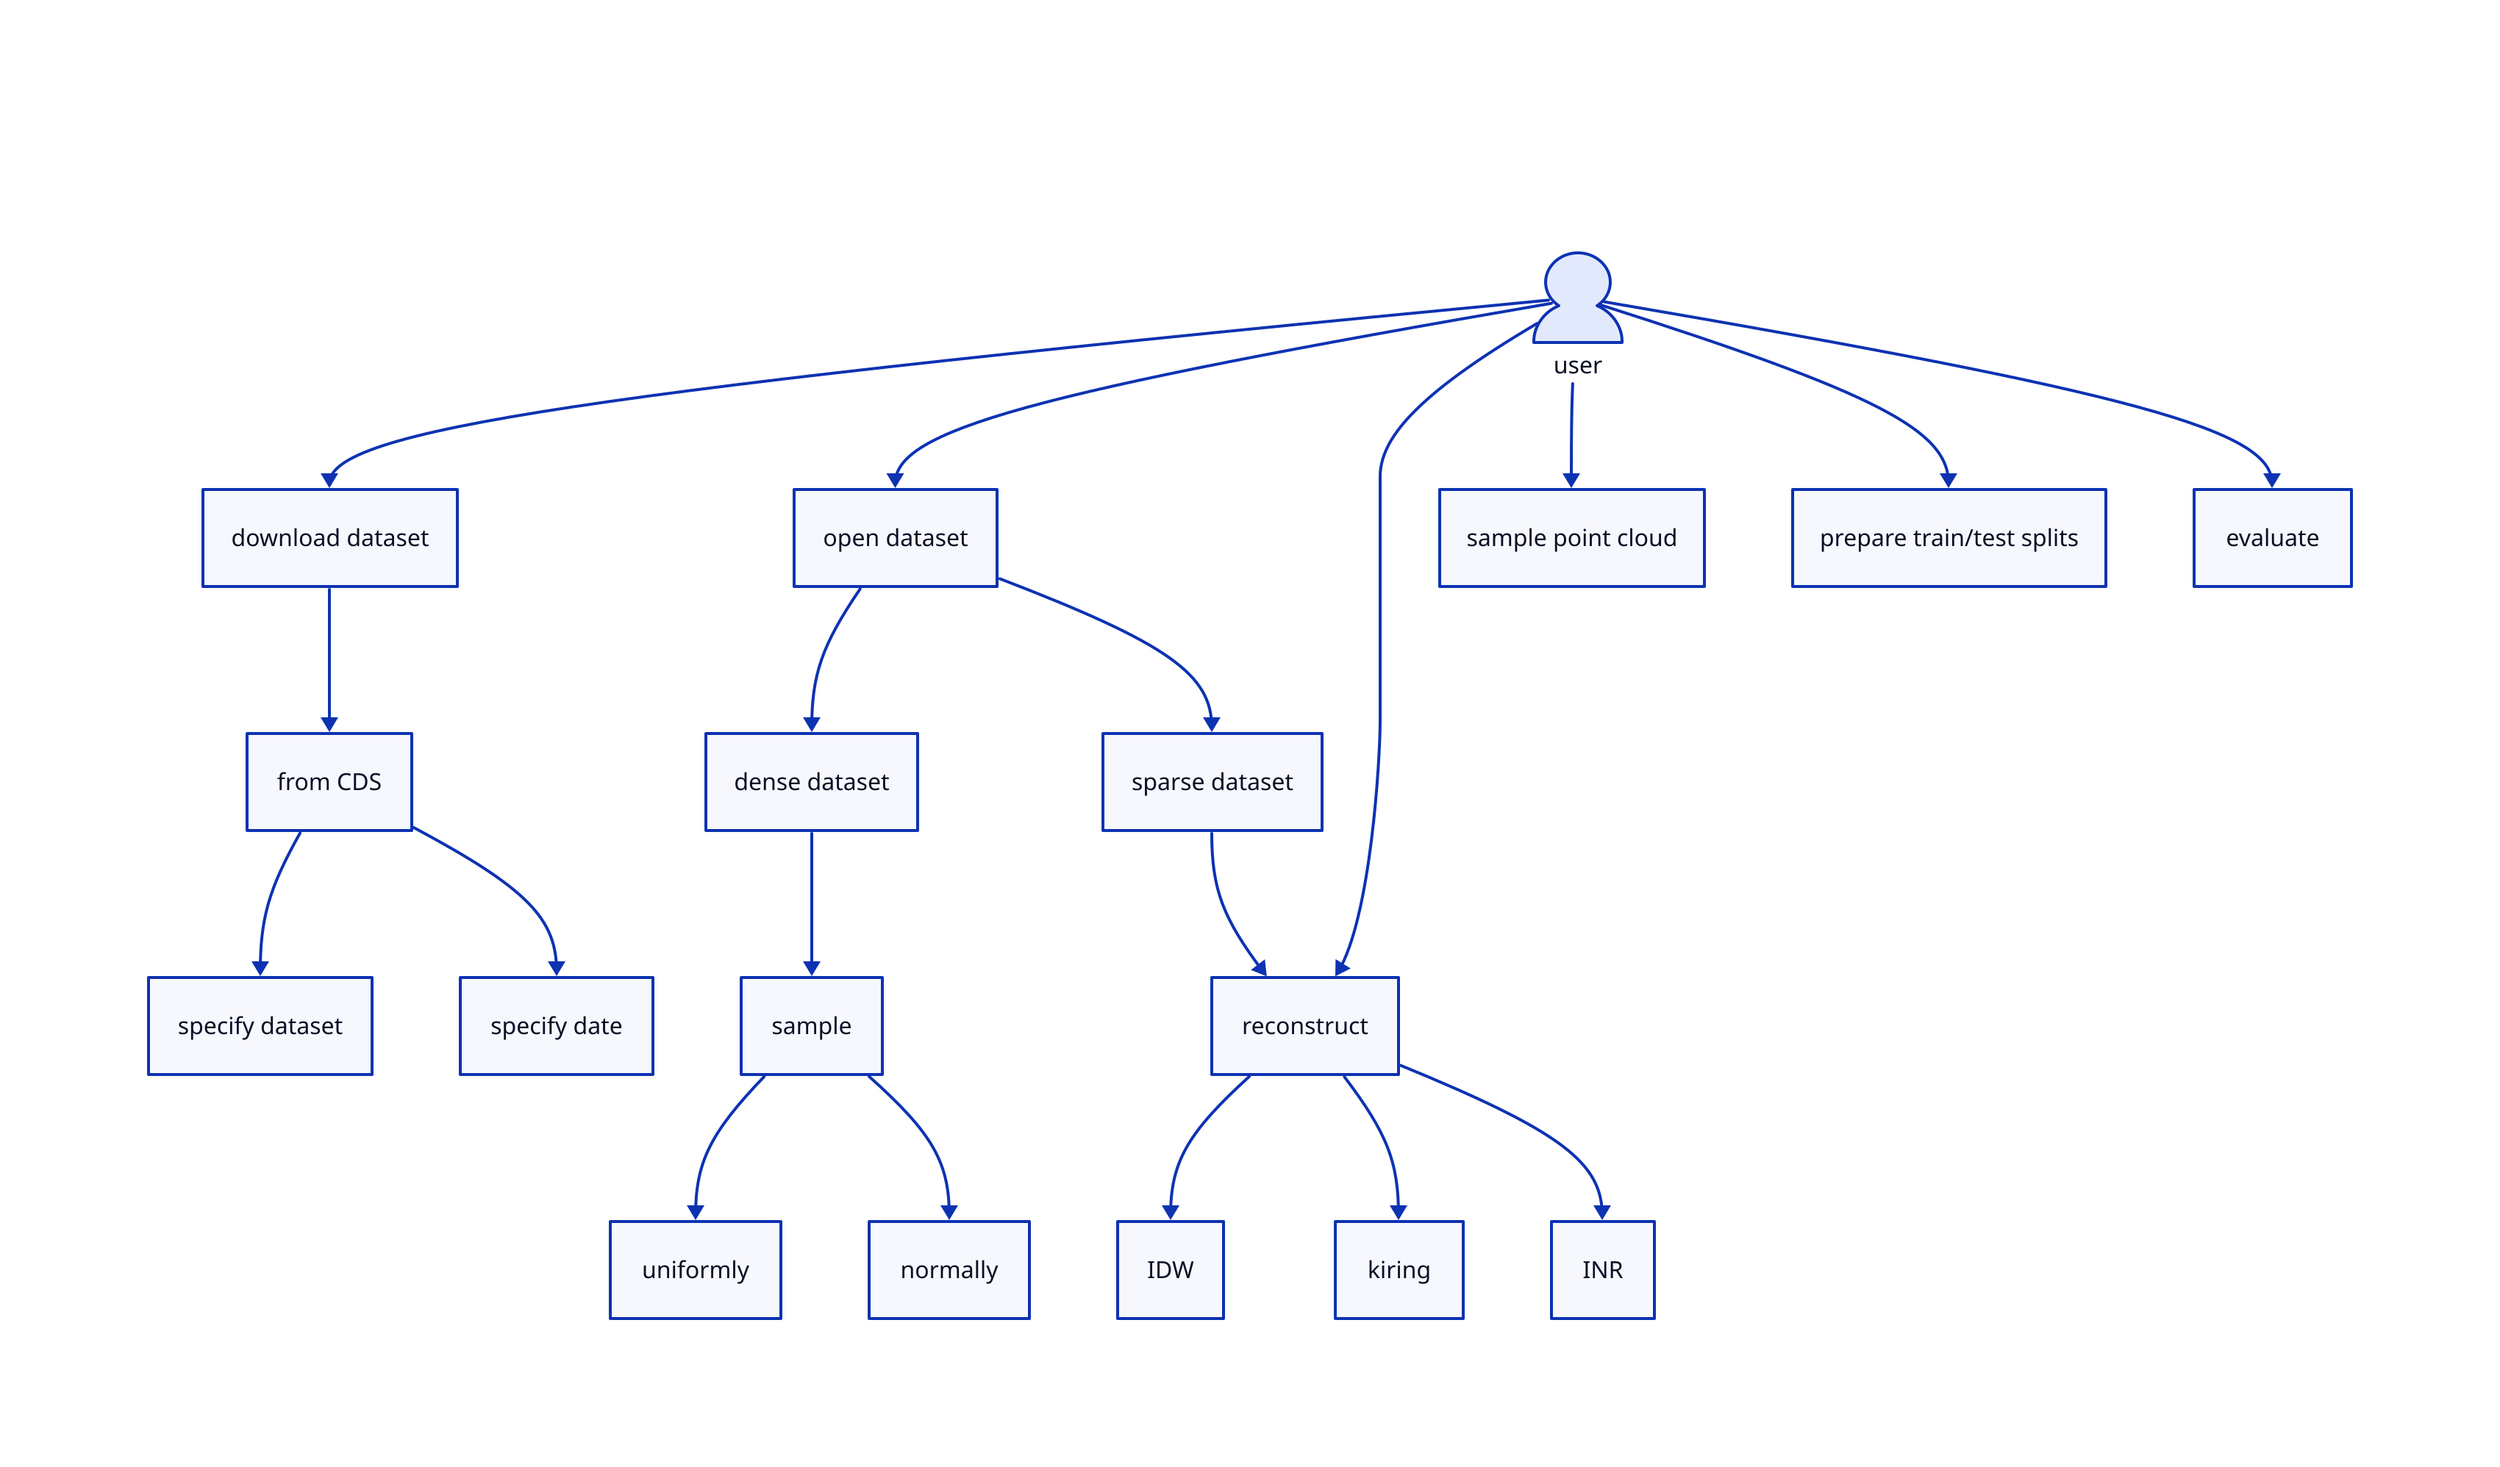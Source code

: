 title: |md

  # Use cases for Climatrix

| {near: top-center}
user: {
    shape: person
    width: 60
  }

user -> download dataset
download dataset -> from CDS

from CDS -> specify dataset
from CDS -> specify date
user -> open dataset
open dataset -> dense dataset
open dataset -> sparse dataset

dense dataset -> sample
sample -> uniformly
sample -> normally


user -> reconstruct
sparse dataset -> reconstruct
reconstruct -> IDW
reconstruct -> kiring
reconstruct -> INR


user -> sample point cloud
user -> prepare train/test splits
user -> evaluate
